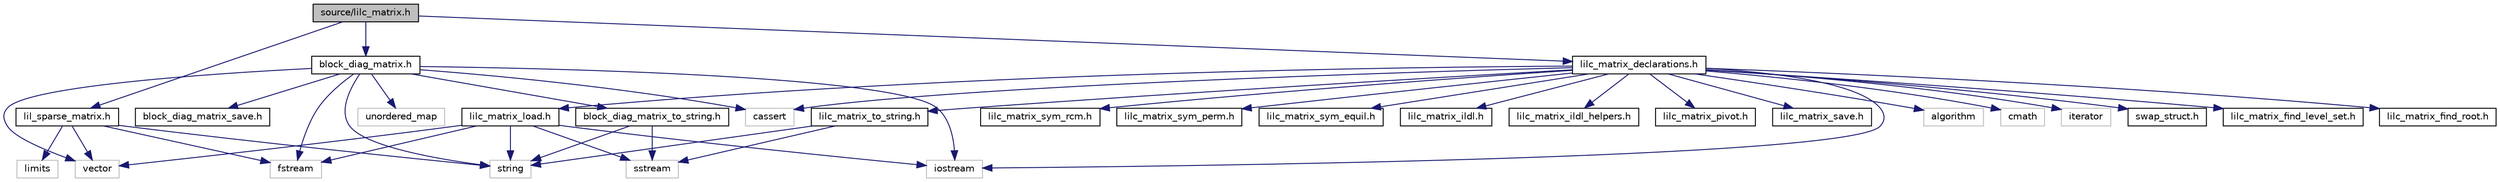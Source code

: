 digraph G
{
  edge [fontname="Helvetica",fontsize="10",labelfontname="Helvetica",labelfontsize="10"];
  node [fontname="Helvetica",fontsize="10",shape=record];
  Node1 [label="source/lilc_matrix.h",height=0.2,width=0.4,color="black", fillcolor="grey75", style="filled" fontcolor="black"];
  Node1 -> Node2 [color="midnightblue",fontsize="10",style="solid",fontname="Helvetica"];
  Node2 [label="block_diag_matrix.h",height=0.2,width=0.4,color="black", fillcolor="white", style="filled",URL="$block__diag__matrix_8h.html"];
  Node2 -> Node3 [color="midnightblue",fontsize="10",style="solid",fontname="Helvetica"];
  Node3 [label="unordered_map",height=0.2,width=0.4,color="grey75", fillcolor="white", style="filled"];
  Node2 -> Node4 [color="midnightblue",fontsize="10",style="solid",fontname="Helvetica"];
  Node4 [label="vector",height=0.2,width=0.4,color="grey75", fillcolor="white", style="filled"];
  Node2 -> Node5 [color="midnightblue",fontsize="10",style="solid",fontname="Helvetica"];
  Node5 [label="string",height=0.2,width=0.4,color="grey75", fillcolor="white", style="filled"];
  Node2 -> Node6 [color="midnightblue",fontsize="10",style="solid",fontname="Helvetica"];
  Node6 [label="fstream",height=0.2,width=0.4,color="grey75", fillcolor="white", style="filled"];
  Node2 -> Node7 [color="midnightblue",fontsize="10",style="solid",fontname="Helvetica"];
  Node7 [label="cassert",height=0.2,width=0.4,color="grey75", fillcolor="white", style="filled"];
  Node2 -> Node8 [color="midnightblue",fontsize="10",style="solid",fontname="Helvetica"];
  Node8 [label="iostream",height=0.2,width=0.4,color="grey75", fillcolor="white", style="filled"];
  Node2 -> Node9 [color="midnightblue",fontsize="10",style="solid",fontname="Helvetica"];
  Node9 [label="block_diag_matrix_to_string.h",height=0.2,width=0.4,color="black", fillcolor="white", style="filled",URL="$block__diag__matrix__to__string_8h.html"];
  Node9 -> Node5 [color="midnightblue",fontsize="10",style="solid",fontname="Helvetica"];
  Node9 -> Node10 [color="midnightblue",fontsize="10",style="solid",fontname="Helvetica"];
  Node10 [label="sstream",height=0.2,width=0.4,color="grey75", fillcolor="white", style="filled"];
  Node2 -> Node11 [color="midnightblue",fontsize="10",style="solid",fontname="Helvetica"];
  Node11 [label="block_diag_matrix_save.h",height=0.2,width=0.4,color="black", fillcolor="white", style="filled",URL="$block__diag__matrix__save_8h.html"];
  Node1 -> Node12 [color="midnightblue",fontsize="10",style="solid",fontname="Helvetica"];
  Node12 [label="lil_sparse_matrix.h",height=0.2,width=0.4,color="black", fillcolor="white", style="filled",URL="$lil__sparse__matrix_8h.html"];
  Node12 -> Node4 [color="midnightblue",fontsize="10",style="solid",fontname="Helvetica"];
  Node12 -> Node5 [color="midnightblue",fontsize="10",style="solid",fontname="Helvetica"];
  Node12 -> Node6 [color="midnightblue",fontsize="10",style="solid",fontname="Helvetica"];
  Node12 -> Node13 [color="midnightblue",fontsize="10",style="solid",fontname="Helvetica"];
  Node13 [label="limits",height=0.2,width=0.4,color="grey75", fillcolor="white", style="filled"];
  Node1 -> Node14 [color="midnightblue",fontsize="10",style="solid",fontname="Helvetica"];
  Node14 [label="lilc_matrix_declarations.h",height=0.2,width=0.4,color="black", fillcolor="white", style="filled",URL="$lilc__matrix__declarations_8h.html"];
  Node14 -> Node15 [color="midnightblue",fontsize="10",style="solid",fontname="Helvetica"];
  Node15 [label="algorithm",height=0.2,width=0.4,color="grey75", fillcolor="white", style="filled"];
  Node14 -> Node16 [color="midnightblue",fontsize="10",style="solid",fontname="Helvetica"];
  Node16 [label="cmath",height=0.2,width=0.4,color="grey75", fillcolor="white", style="filled"];
  Node14 -> Node7 [color="midnightblue",fontsize="10",style="solid",fontname="Helvetica"];
  Node14 -> Node8 [color="midnightblue",fontsize="10",style="solid",fontname="Helvetica"];
  Node14 -> Node17 [color="midnightblue",fontsize="10",style="solid",fontname="Helvetica"];
  Node17 [label="iterator",height=0.2,width=0.4,color="grey75", fillcolor="white", style="filled"];
  Node14 -> Node18 [color="midnightblue",fontsize="10",style="solid",fontname="Helvetica"];
  Node18 [label="swap_struct.h",height=0.2,width=0.4,color="black", fillcolor="white", style="filled",URL="$swap__struct_8h.html"];
  Node14 -> Node19 [color="midnightblue",fontsize="10",style="solid",fontname="Helvetica"];
  Node19 [label="lilc_matrix_find_level_set.h",height=0.2,width=0.4,color="black", fillcolor="white", style="filled",URL="$lilc__matrix__find__level__set_8h.html"];
  Node14 -> Node20 [color="midnightblue",fontsize="10",style="solid",fontname="Helvetica"];
  Node20 [label="lilc_matrix_find_root.h",height=0.2,width=0.4,color="black", fillcolor="white", style="filled",URL="$lilc__matrix__find__root_8h.html"];
  Node14 -> Node21 [color="midnightblue",fontsize="10",style="solid",fontname="Helvetica"];
  Node21 [label="lilc_matrix_sym_rcm.h",height=0.2,width=0.4,color="black", fillcolor="white", style="filled",URL="$lilc__matrix__sym__rcm_8h.html"];
  Node14 -> Node22 [color="midnightblue",fontsize="10",style="solid",fontname="Helvetica"];
  Node22 [label="lilc_matrix_sym_perm.h",height=0.2,width=0.4,color="black", fillcolor="white", style="filled",URL="$lilc__matrix__sym__perm_8h.html"];
  Node14 -> Node23 [color="midnightblue",fontsize="10",style="solid",fontname="Helvetica"];
  Node23 [label="lilc_matrix_sym_equil.h",height=0.2,width=0.4,color="black", fillcolor="white", style="filled",URL="$lilc__matrix__sym__equil_8h.html"];
  Node14 -> Node24 [color="midnightblue",fontsize="10",style="solid",fontname="Helvetica"];
  Node24 [label="lilc_matrix_ildl.h",height=0.2,width=0.4,color="black", fillcolor="white", style="filled",URL="$lilc__matrix__ildl_8h.html"];
  Node14 -> Node25 [color="midnightblue",fontsize="10",style="solid",fontname="Helvetica"];
  Node25 [label="lilc_matrix_ildl_helpers.h",height=0.2,width=0.4,color="black", fillcolor="white", style="filled",URL="$lilc__matrix__ildl__helpers_8h.html"];
  Node14 -> Node26 [color="midnightblue",fontsize="10",style="solid",fontname="Helvetica"];
  Node26 [label="lilc_matrix_pivot.h",height=0.2,width=0.4,color="black", fillcolor="white", style="filled",URL="$lilc__matrix__pivot_8h.html"];
  Node14 -> Node27 [color="midnightblue",fontsize="10",style="solid",fontname="Helvetica"];
  Node27 [label="lilc_matrix_load.h",height=0.2,width=0.4,color="black", fillcolor="white", style="filled",URL="$lilc__matrix__load_8h.html"];
  Node27 -> Node8 [color="midnightblue",fontsize="10",style="solid",fontname="Helvetica"];
  Node27 -> Node10 [color="midnightblue",fontsize="10",style="solid",fontname="Helvetica"];
  Node27 -> Node6 [color="midnightblue",fontsize="10",style="solid",fontname="Helvetica"];
  Node27 -> Node5 [color="midnightblue",fontsize="10",style="solid",fontname="Helvetica"];
  Node27 -> Node4 [color="midnightblue",fontsize="10",style="solid",fontname="Helvetica"];
  Node14 -> Node28 [color="midnightblue",fontsize="10",style="solid",fontname="Helvetica"];
  Node28 [label="lilc_matrix_save.h",height=0.2,width=0.4,color="black", fillcolor="white", style="filled",URL="$lilc__matrix__save_8h.html"];
  Node14 -> Node29 [color="midnightblue",fontsize="10",style="solid",fontname="Helvetica"];
  Node29 [label="lilc_matrix_to_string.h",height=0.2,width=0.4,color="black", fillcolor="white", style="filled",URL="$lilc__matrix__to__string_8h.html"];
  Node29 -> Node5 [color="midnightblue",fontsize="10",style="solid",fontname="Helvetica"];
  Node29 -> Node10 [color="midnightblue",fontsize="10",style="solid",fontname="Helvetica"];
}
